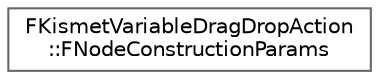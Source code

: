 digraph "Graphical Class Hierarchy"
{
 // INTERACTIVE_SVG=YES
 // LATEX_PDF_SIZE
  bgcolor="transparent";
  edge [fontname=Helvetica,fontsize=10,labelfontname=Helvetica,labelfontsize=10];
  node [fontname=Helvetica,fontsize=10,shape=box,height=0.2,width=0.4];
  rankdir="LR";
  Node0 [id="Node000000",label="FKismetVariableDragDropAction\l::FNodeConstructionParams",height=0.2,width=0.4,color="grey40", fillcolor="white", style="filled",URL="$d5/d5a/structFKismetVariableDragDropAction_1_1FNodeConstructionParams.html",tooltip="Structure for required node construction parameters."];
}
